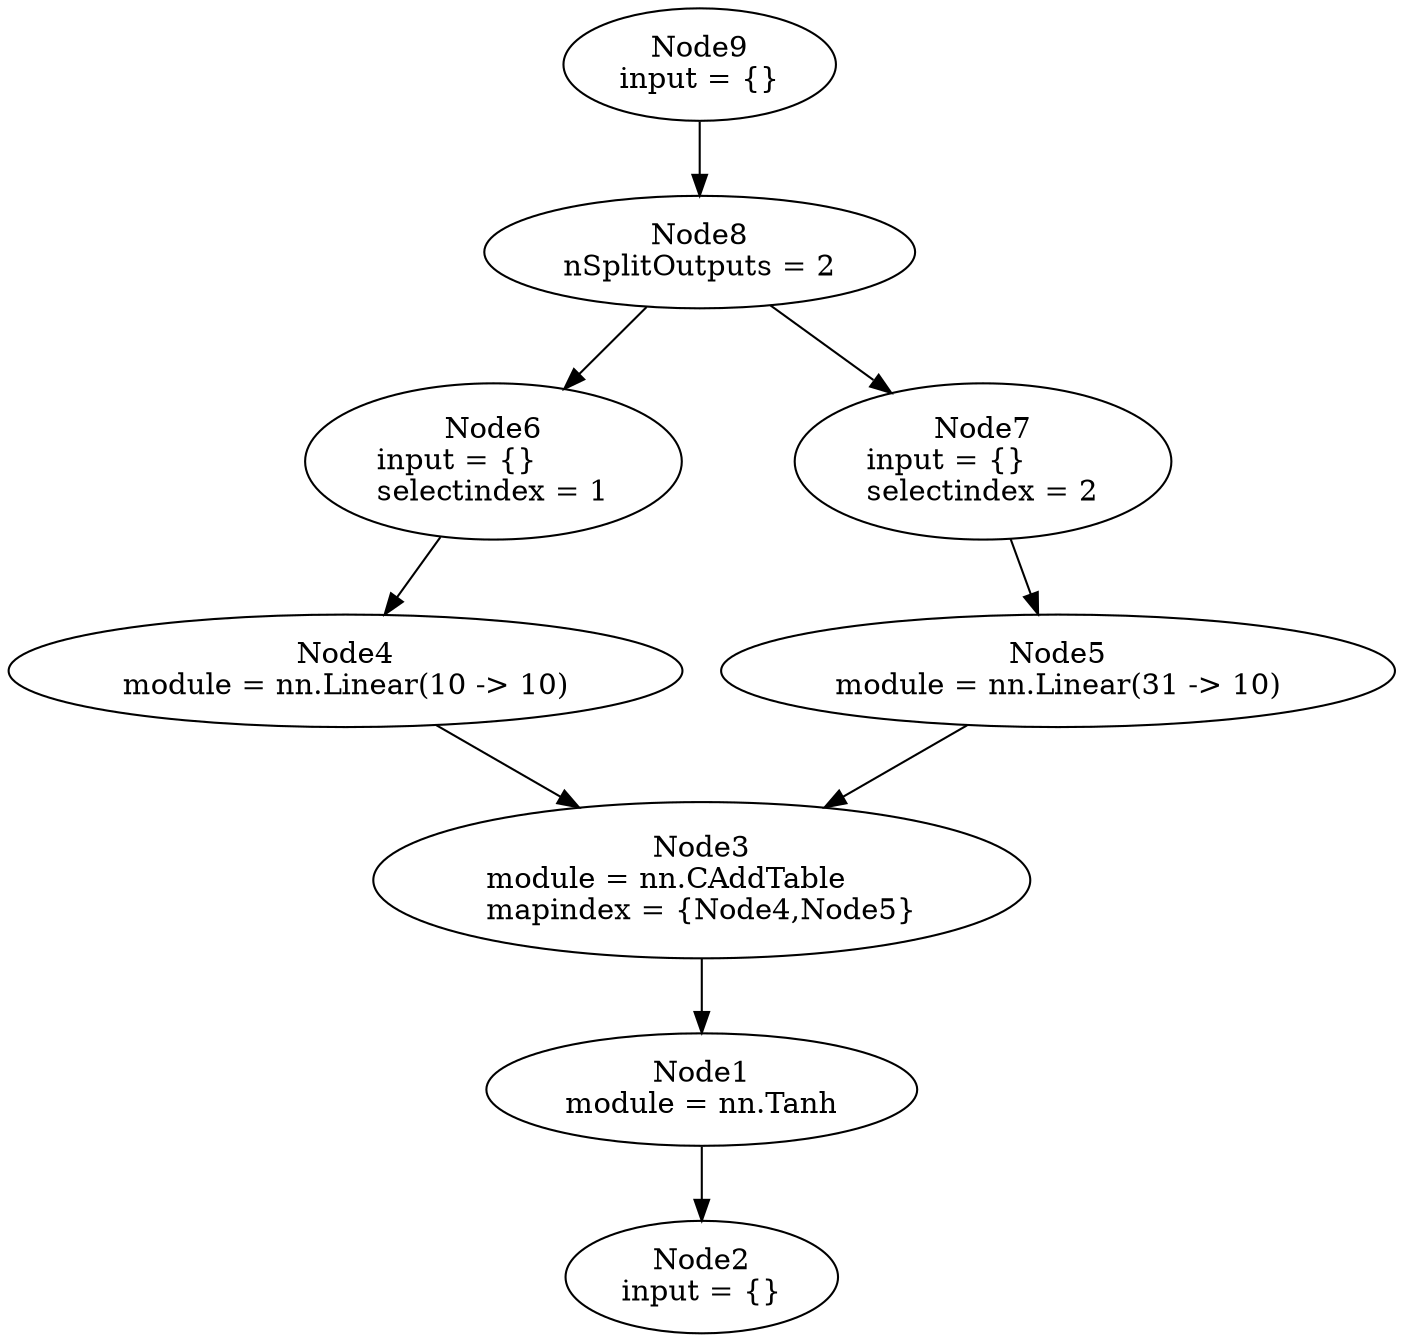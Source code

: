 digraph G {
	graph [bb="0,0,532.39,634.61"];
	node [label="\N",
		shape=oval
	];
	n1	 [height=0.74639,
		label="Node1\nmodule = nn.Tanh",
		pos="265.69,116.61",
		tooltip="[[string \"h_tanh = nn.Tanh()(h_sum)\"]]:1",
		width=2.3374];
	n2	 [height=0.74639,
		label="Node2\ninput = {}",
		pos="265.69,26.87",
		tooltip="[[C]]:-1",
		width=1.4535];
	n1 -> n2	 [pos="e,265.69,53.874 265.69,89.285 265.69,81.319 265.69,72.428 265.69,63.939"];
	n3	 [height=1.041,
		label="Node3\nmodule = nn.CAddTable\lmapindex = {Node4,Node5}",
		pos="265.69,216.96",
		tooltip="[[string \"h_sum = nn.CAddTable()({h_linH, h_linW})\"]]:1",
		width=3.457];
	n3 -> n1	 [pos="e,265.69,143.52 265.69,179.34 265.69,170.97 265.69,162.07 265.69,153.72"];
	n4	 [height=0.74639,
		label="Node4\nmodule = nn.Linear(10 -> 10)",
		pos="128.69,317.3",
		tooltip="[[string \"h_linH = nn.Linear(dimh, dimh)()\"]]:1",
		width=3.5748];
	n4 -> n3	 [pos="e,218.68,251.7 163.62,291.23 177.86,281.01 194.68,268.93 210.51,257.57"];
	n5	 [height=0.74639,
		label="Node5\nmodule = nn.Linear(31 -> 10)",
		pos="403.69,317.3",
		tooltip="[[string \"h_linW = nn.Linear(dimx, dimh)()\"]]:1",
		width=3.5748];
	n5 -> n3	 [pos="e,313.05,251.7 368.51,291.23 354.16,281.01 337.22,268.93 321.28,257.57"];
	n6	 [height=1.041,
		label="Node6\ninput = {}\lselectindex = 1",
		pos="157.69,417.65",
		tooltip="[[C]]:-1-1",
		width=1.9642];
	n6 -> n4	 [pos="e,136.33,344.2 147.06,380.59 144.5,371.92 141.77,362.66 139.22,354.01"];
	n7	 [height=1.041,
		label="Node7\ninput = {}\lselectindex = 2",
		pos="374.69,417.65",
		tooltip="[[C]]:-1-2",
		width=1.9642];
	n7 -> n5	 [pos="e,396.06,344.2 385.33,380.59 387.88,371.92 390.61,362.66 393.16,354.01"];
	n8	 [height=0.74639,
		label="Node8\nnSplitOutputs = 2",
		pos="236.69,518",
		tooltip="[[C]]:-1-mnode",
		width=2.2392];
	n8 -> n6	 [pos="e,184.95,452.58 216.55,491.93 208.9,482.4 199.97,471.28 191.4,460.61"];
	n8 -> n7	 [pos="e,333.26,448.18 269.75,493.44 286.27,481.66 306.62,467.17 324.98,454.08"];
	n9	 [height=0.74639,
		label="Node9\ninput = {}",
		pos="236.69,607.74",
		tooltip="[[C]]:-1",
		width=1.4535];
	n9 -> n8	 [pos="e,236.69,545 236.69,580.41 236.69,572.45 236.69,563.55 236.69,555.07"];
}

